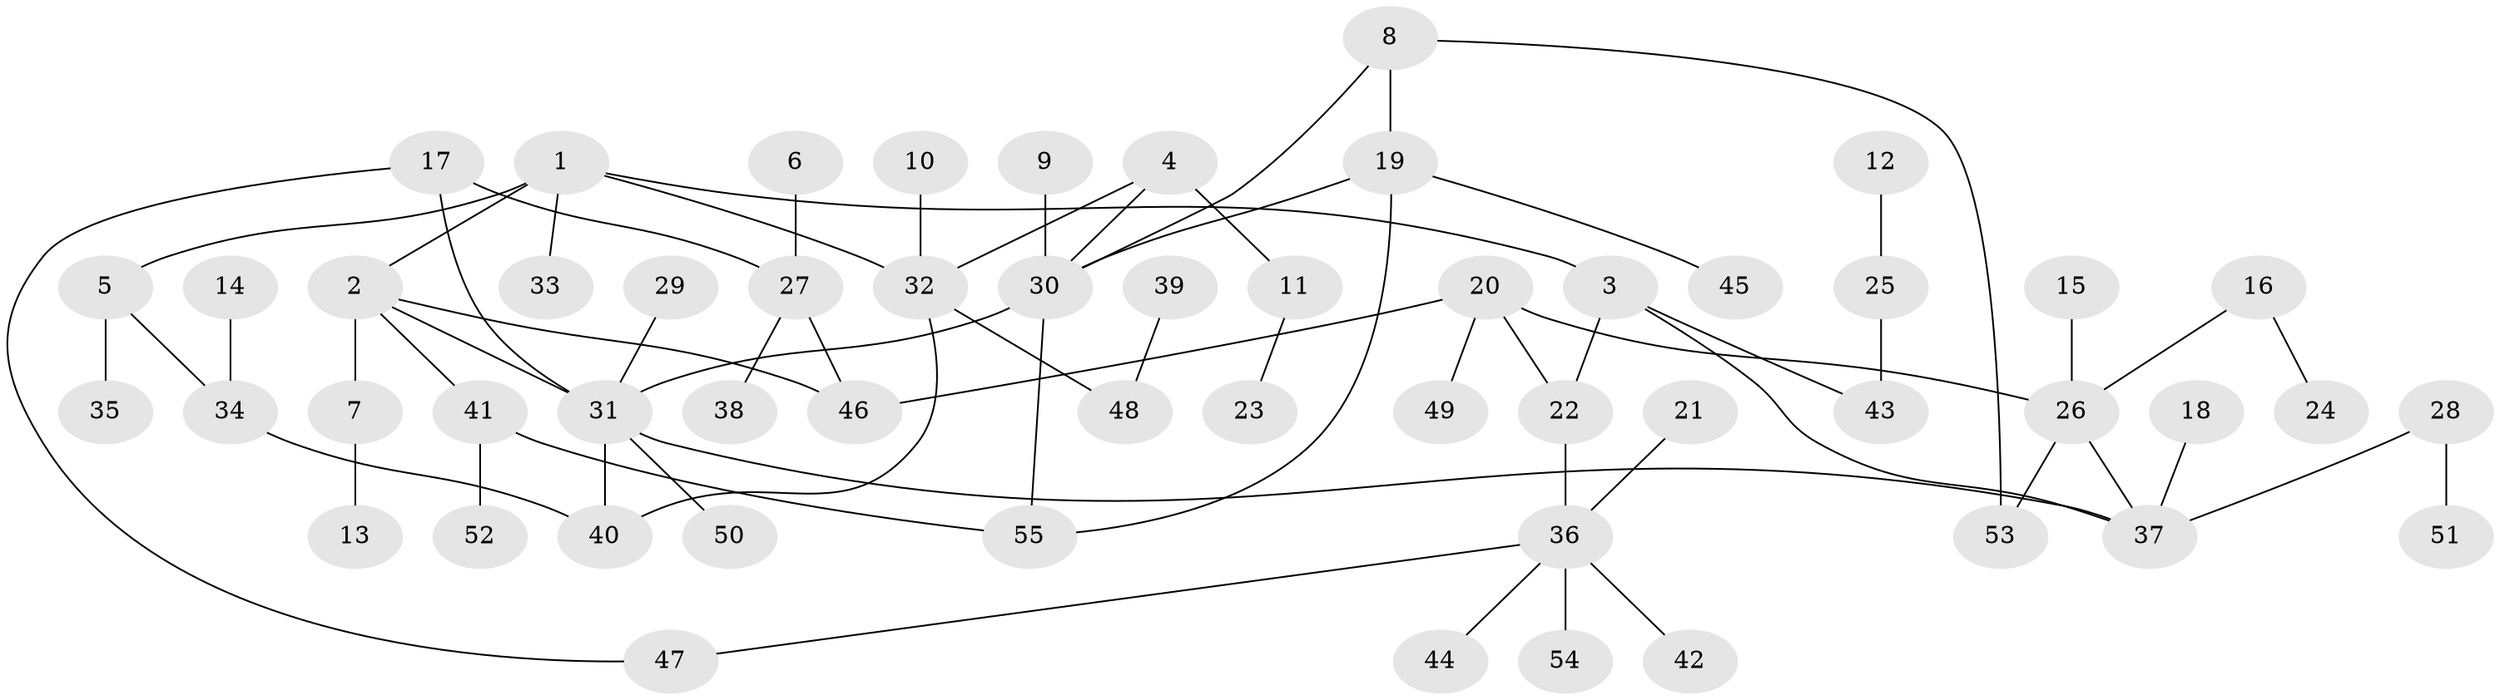 // original degree distribution, {2: 0.30275229357798167, 5: 0.03669724770642202, 3: 0.23853211009174313, 6: 0.01834862385321101, 4: 0.05504587155963303, 1: 0.3394495412844037, 7: 0.009174311926605505}
// Generated by graph-tools (version 1.1) at 2025/49/03/09/25 03:49:21]
// undirected, 55 vertices, 66 edges
graph export_dot {
graph [start="1"]
  node [color=gray90,style=filled];
  1;
  2;
  3;
  4;
  5;
  6;
  7;
  8;
  9;
  10;
  11;
  12;
  13;
  14;
  15;
  16;
  17;
  18;
  19;
  20;
  21;
  22;
  23;
  24;
  25;
  26;
  27;
  28;
  29;
  30;
  31;
  32;
  33;
  34;
  35;
  36;
  37;
  38;
  39;
  40;
  41;
  42;
  43;
  44;
  45;
  46;
  47;
  48;
  49;
  50;
  51;
  52;
  53;
  54;
  55;
  1 -- 2 [weight=1.0];
  1 -- 3 [weight=1.0];
  1 -- 5 [weight=1.0];
  1 -- 32 [weight=1.0];
  1 -- 33 [weight=1.0];
  2 -- 7 [weight=1.0];
  2 -- 31 [weight=1.0];
  2 -- 41 [weight=1.0];
  2 -- 46 [weight=1.0];
  3 -- 22 [weight=1.0];
  3 -- 37 [weight=1.0];
  3 -- 43 [weight=1.0];
  4 -- 11 [weight=1.0];
  4 -- 30 [weight=1.0];
  4 -- 32 [weight=1.0];
  5 -- 34 [weight=1.0];
  5 -- 35 [weight=1.0];
  6 -- 27 [weight=1.0];
  7 -- 13 [weight=1.0];
  8 -- 19 [weight=1.0];
  8 -- 30 [weight=1.0];
  8 -- 53 [weight=1.0];
  9 -- 30 [weight=1.0];
  10 -- 32 [weight=1.0];
  11 -- 23 [weight=1.0];
  12 -- 25 [weight=1.0];
  14 -- 34 [weight=1.0];
  15 -- 26 [weight=1.0];
  16 -- 24 [weight=1.0];
  16 -- 26 [weight=1.0];
  17 -- 27 [weight=1.0];
  17 -- 31 [weight=1.0];
  17 -- 47 [weight=1.0];
  18 -- 37 [weight=1.0];
  19 -- 30 [weight=1.0];
  19 -- 45 [weight=1.0];
  19 -- 55 [weight=1.0];
  20 -- 22 [weight=1.0];
  20 -- 26 [weight=1.0];
  20 -- 46 [weight=1.0];
  20 -- 49 [weight=1.0];
  21 -- 36 [weight=1.0];
  22 -- 36 [weight=1.0];
  25 -- 43 [weight=1.0];
  26 -- 37 [weight=1.0];
  26 -- 53 [weight=1.0];
  27 -- 38 [weight=1.0];
  27 -- 46 [weight=1.0];
  28 -- 37 [weight=2.0];
  28 -- 51 [weight=1.0];
  29 -- 31 [weight=1.0];
  30 -- 31 [weight=1.0];
  30 -- 55 [weight=1.0];
  31 -- 37 [weight=1.0];
  31 -- 40 [weight=1.0];
  31 -- 50 [weight=1.0];
  32 -- 40 [weight=1.0];
  32 -- 48 [weight=1.0];
  34 -- 40 [weight=1.0];
  36 -- 42 [weight=1.0];
  36 -- 44 [weight=1.0];
  36 -- 47 [weight=1.0];
  36 -- 54 [weight=1.0];
  39 -- 48 [weight=1.0];
  41 -- 52 [weight=1.0];
  41 -- 55 [weight=1.0];
}

